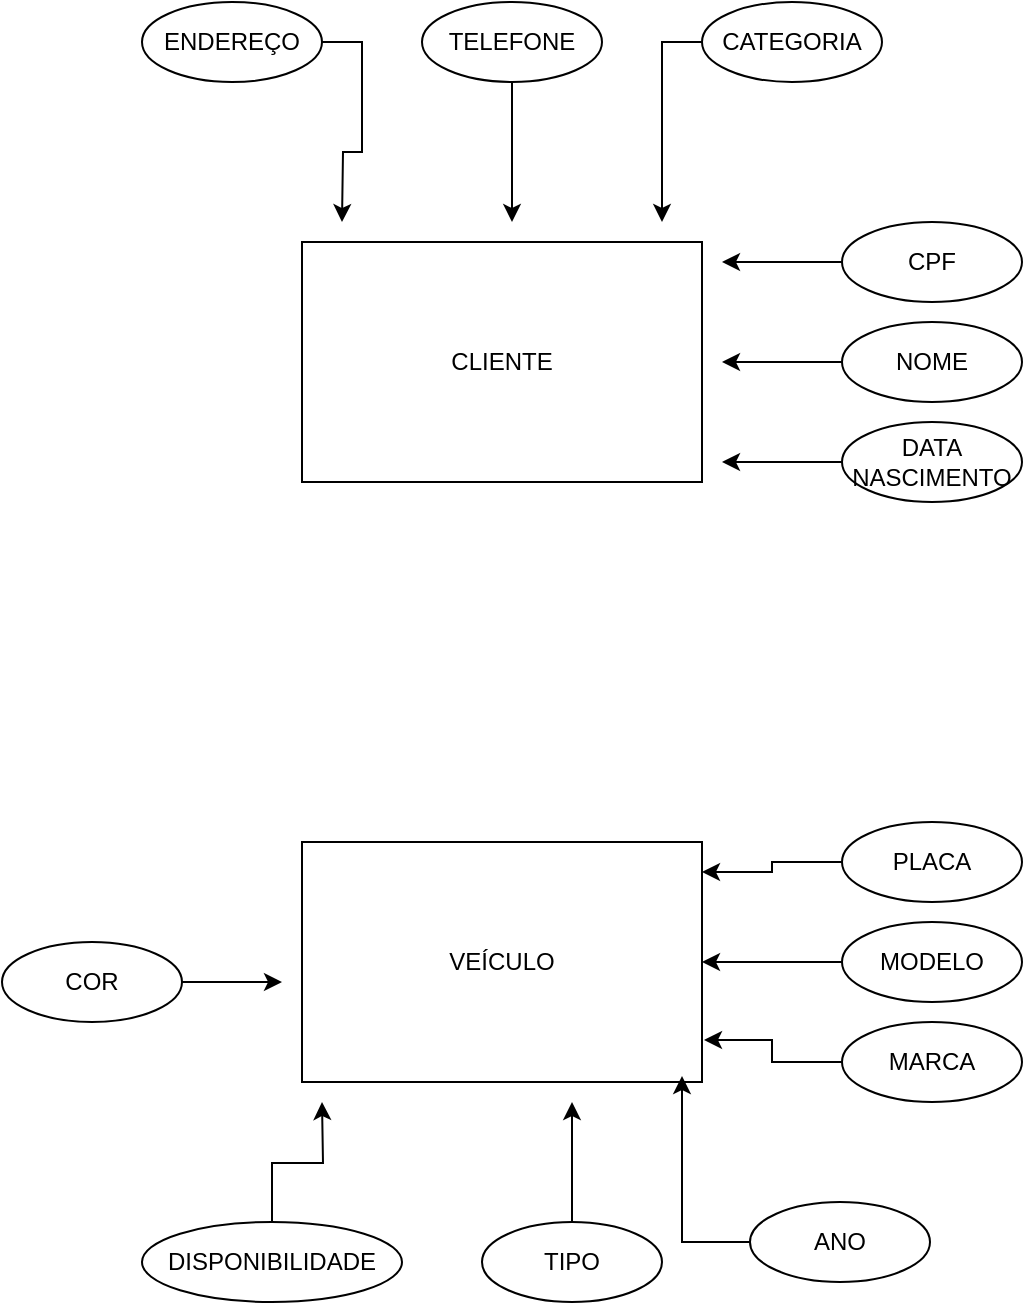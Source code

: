 <mxfile version="24.7.6">
  <diagram name="Página-1" id="PEnhn5YQ3_4kKDI7UTQ6">
    <mxGraphModel dx="2261" dy="780" grid="1" gridSize="10" guides="1" tooltips="1" connect="1" arrows="1" fold="1" page="1" pageScale="1" pageWidth="827" pageHeight="1169" math="0" shadow="0">
      <root>
        <mxCell id="0" />
        <mxCell id="1" parent="0" />
        <mxCell id="X_h3tfcrSANy221jNuZs-1" value="CLIENTE" style="rounded=0;whiteSpace=wrap;html=1;" vertex="1" parent="1">
          <mxGeometry x="100" y="130" width="200" height="120" as="geometry" />
        </mxCell>
        <mxCell id="X_h3tfcrSANy221jNuZs-3" value="VEÍCULO" style="rounded=0;whiteSpace=wrap;html=1;" vertex="1" parent="1">
          <mxGeometry x="100" y="430" width="200" height="120" as="geometry" />
        </mxCell>
        <mxCell id="X_h3tfcrSANy221jNuZs-24" style="edgeStyle=orthogonalEdgeStyle;rounded=0;orthogonalLoop=1;jettySize=auto;html=1;" edge="1" parent="1" source="X_h3tfcrSANy221jNuZs-4">
          <mxGeometry relative="1" as="geometry">
            <mxPoint x="310" y="140" as="targetPoint" />
          </mxGeometry>
        </mxCell>
        <mxCell id="X_h3tfcrSANy221jNuZs-4" value="CPF" style="ellipse;whiteSpace=wrap;html=1;" vertex="1" parent="1">
          <mxGeometry x="370" y="120" width="90" height="40" as="geometry" />
        </mxCell>
        <mxCell id="X_h3tfcrSANy221jNuZs-25" style="edgeStyle=orthogonalEdgeStyle;rounded=0;orthogonalLoop=1;jettySize=auto;html=1;" edge="1" parent="1" source="X_h3tfcrSANy221jNuZs-5">
          <mxGeometry relative="1" as="geometry">
            <mxPoint x="310" y="190" as="targetPoint" />
          </mxGeometry>
        </mxCell>
        <mxCell id="X_h3tfcrSANy221jNuZs-5" value="NOME" style="ellipse;whiteSpace=wrap;html=1;" vertex="1" parent="1">
          <mxGeometry x="370" y="170" width="90" height="40" as="geometry" />
        </mxCell>
        <mxCell id="X_h3tfcrSANy221jNuZs-26" style="edgeStyle=orthogonalEdgeStyle;rounded=0;orthogonalLoop=1;jettySize=auto;html=1;" edge="1" parent="1" source="X_h3tfcrSANy221jNuZs-6">
          <mxGeometry relative="1" as="geometry">
            <mxPoint x="310" y="240" as="targetPoint" />
          </mxGeometry>
        </mxCell>
        <mxCell id="X_h3tfcrSANy221jNuZs-6" value="DATA NASCIMENTO" style="ellipse;whiteSpace=wrap;html=1;" vertex="1" parent="1">
          <mxGeometry x="370" y="220" width="90" height="40" as="geometry" />
        </mxCell>
        <mxCell id="X_h3tfcrSANy221jNuZs-33" style="edgeStyle=orthogonalEdgeStyle;rounded=0;orthogonalLoop=1;jettySize=auto;html=1;" edge="1" parent="1" source="X_h3tfcrSANy221jNuZs-7">
          <mxGeometry relative="1" as="geometry">
            <mxPoint x="120" y="120" as="targetPoint" />
          </mxGeometry>
        </mxCell>
        <mxCell id="X_h3tfcrSANy221jNuZs-7" value="ENDEREÇO" style="ellipse;whiteSpace=wrap;html=1;" vertex="1" parent="1">
          <mxGeometry x="20" y="10" width="90" height="40" as="geometry" />
        </mxCell>
        <mxCell id="X_h3tfcrSANy221jNuZs-32" style="edgeStyle=orthogonalEdgeStyle;rounded=0;orthogonalLoop=1;jettySize=auto;html=1;" edge="1" parent="1" source="X_h3tfcrSANy221jNuZs-8">
          <mxGeometry relative="1" as="geometry">
            <mxPoint x="205" y="120" as="targetPoint" />
          </mxGeometry>
        </mxCell>
        <mxCell id="X_h3tfcrSANy221jNuZs-8" value="TELEFONE" style="ellipse;whiteSpace=wrap;html=1;" vertex="1" parent="1">
          <mxGeometry x="160" y="10" width="90" height="40" as="geometry" />
        </mxCell>
        <mxCell id="X_h3tfcrSANy221jNuZs-31" style="edgeStyle=orthogonalEdgeStyle;rounded=0;orthogonalLoop=1;jettySize=auto;html=1;" edge="1" parent="1" source="X_h3tfcrSANy221jNuZs-9">
          <mxGeometry relative="1" as="geometry">
            <mxPoint x="280" y="120" as="targetPoint" />
          </mxGeometry>
        </mxCell>
        <mxCell id="X_h3tfcrSANy221jNuZs-9" value="CATEGORIA" style="ellipse;whiteSpace=wrap;html=1;" vertex="1" parent="1">
          <mxGeometry x="300" y="10" width="90" height="40" as="geometry" />
        </mxCell>
        <mxCell id="X_h3tfcrSANy221jNuZs-10" value="PLACA" style="ellipse;whiteSpace=wrap;html=1;" vertex="1" parent="1">
          <mxGeometry x="370" y="420" width="90" height="40" as="geometry" />
        </mxCell>
        <mxCell id="X_h3tfcrSANy221jNuZs-22" style="edgeStyle=orthogonalEdgeStyle;rounded=0;orthogonalLoop=1;jettySize=auto;html=1;entryX=1;entryY=0.5;entryDx=0;entryDy=0;" edge="1" parent="1" source="X_h3tfcrSANy221jNuZs-11" target="X_h3tfcrSANy221jNuZs-3">
          <mxGeometry relative="1" as="geometry" />
        </mxCell>
        <mxCell id="X_h3tfcrSANy221jNuZs-11" value="MODELO" style="ellipse;whiteSpace=wrap;html=1;" vertex="1" parent="1">
          <mxGeometry x="370" y="470" width="90" height="40" as="geometry" />
        </mxCell>
        <mxCell id="X_h3tfcrSANy221jNuZs-12" value="MARCA" style="ellipse;whiteSpace=wrap;html=1;" vertex="1" parent="1">
          <mxGeometry x="370" y="520" width="90" height="40" as="geometry" />
        </mxCell>
        <mxCell id="X_h3tfcrSANy221jNuZs-34" style="edgeStyle=orthogonalEdgeStyle;rounded=0;orthogonalLoop=1;jettySize=auto;html=1;" edge="1" parent="1" source="X_h3tfcrSANy221jNuZs-13">
          <mxGeometry relative="1" as="geometry">
            <mxPoint x="90" y="500" as="targetPoint" />
          </mxGeometry>
        </mxCell>
        <mxCell id="X_h3tfcrSANy221jNuZs-13" value="COR" style="ellipse;whiteSpace=wrap;html=1;" vertex="1" parent="1">
          <mxGeometry x="-50" y="480" width="90" height="40" as="geometry" />
        </mxCell>
        <mxCell id="X_h3tfcrSANy221jNuZs-14" value="ANO" style="ellipse;whiteSpace=wrap;html=1;" vertex="1" parent="1">
          <mxGeometry x="324" y="610" width="90" height="40" as="geometry" />
        </mxCell>
        <mxCell id="X_h3tfcrSANy221jNuZs-36" style="edgeStyle=orthogonalEdgeStyle;rounded=0;orthogonalLoop=1;jettySize=auto;html=1;" edge="1" parent="1" source="X_h3tfcrSANy221jNuZs-15">
          <mxGeometry relative="1" as="geometry">
            <mxPoint x="235" y="560" as="targetPoint" />
          </mxGeometry>
        </mxCell>
        <mxCell id="X_h3tfcrSANy221jNuZs-15" value="TIPO" style="ellipse;whiteSpace=wrap;html=1;" vertex="1" parent="1">
          <mxGeometry x="190" y="620" width="90" height="40" as="geometry" />
        </mxCell>
        <mxCell id="X_h3tfcrSANy221jNuZs-35" style="edgeStyle=orthogonalEdgeStyle;rounded=0;orthogonalLoop=1;jettySize=auto;html=1;" edge="1" parent="1" source="X_h3tfcrSANy221jNuZs-16">
          <mxGeometry relative="1" as="geometry">
            <mxPoint x="110" y="560" as="targetPoint" />
          </mxGeometry>
        </mxCell>
        <mxCell id="X_h3tfcrSANy221jNuZs-16" value="DISPONIBILIDADE" style="ellipse;whiteSpace=wrap;html=1;" vertex="1" parent="1">
          <mxGeometry x="20" y="620" width="130" height="40" as="geometry" />
        </mxCell>
        <mxCell id="X_h3tfcrSANy221jNuZs-21" style="edgeStyle=orthogonalEdgeStyle;rounded=0;orthogonalLoop=1;jettySize=auto;html=1;entryX=1;entryY=0.125;entryDx=0;entryDy=0;entryPerimeter=0;" edge="1" parent="1" source="X_h3tfcrSANy221jNuZs-10" target="X_h3tfcrSANy221jNuZs-3">
          <mxGeometry relative="1" as="geometry" />
        </mxCell>
        <mxCell id="X_h3tfcrSANy221jNuZs-23" style="edgeStyle=orthogonalEdgeStyle;rounded=0;orthogonalLoop=1;jettySize=auto;html=1;entryX=1.005;entryY=0.825;entryDx=0;entryDy=0;entryPerimeter=0;" edge="1" parent="1" source="X_h3tfcrSANy221jNuZs-12" target="X_h3tfcrSANy221jNuZs-3">
          <mxGeometry relative="1" as="geometry" />
        </mxCell>
        <mxCell id="X_h3tfcrSANy221jNuZs-37" style="edgeStyle=orthogonalEdgeStyle;rounded=0;orthogonalLoop=1;jettySize=auto;html=1;entryX=0.95;entryY=0.975;entryDx=0;entryDy=0;entryPerimeter=0;" edge="1" parent="1" source="X_h3tfcrSANy221jNuZs-14" target="X_h3tfcrSANy221jNuZs-3">
          <mxGeometry relative="1" as="geometry" />
        </mxCell>
      </root>
    </mxGraphModel>
  </diagram>
</mxfile>
